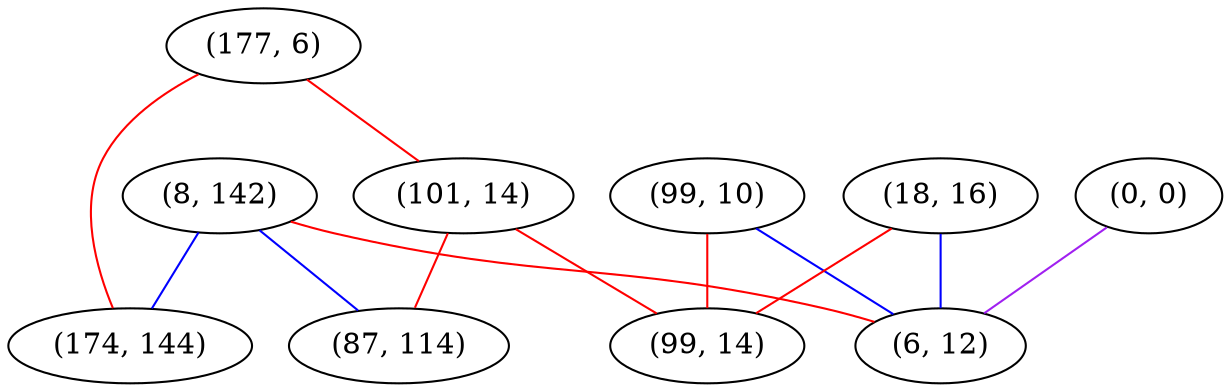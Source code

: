 graph "" {
"(8, 142)";
"(0, 0)";
"(177, 6)";
"(174, 144)";
"(99, 10)";
"(101, 14)";
"(18, 16)";
"(87, 114)";
"(6, 12)";
"(99, 14)";
"(8, 142)" -- "(6, 12)"  [color=red, key=0, weight=1];
"(8, 142)" -- "(174, 144)"  [color=blue, key=0, weight=3];
"(8, 142)" -- "(87, 114)"  [color=blue, key=0, weight=3];
"(0, 0)" -- "(6, 12)"  [color=purple, key=0, weight=4];
"(177, 6)" -- "(101, 14)"  [color=red, key=0, weight=1];
"(177, 6)" -- "(174, 144)"  [color=red, key=0, weight=1];
"(99, 10)" -- "(6, 12)"  [color=blue, key=0, weight=3];
"(99, 10)" -- "(99, 14)"  [color=red, key=0, weight=1];
"(101, 14)" -- "(87, 114)"  [color=red, key=0, weight=1];
"(101, 14)" -- "(99, 14)"  [color=red, key=0, weight=1];
"(18, 16)" -- "(6, 12)"  [color=blue, key=0, weight=3];
"(18, 16)" -- "(99, 14)"  [color=red, key=0, weight=1];
}
